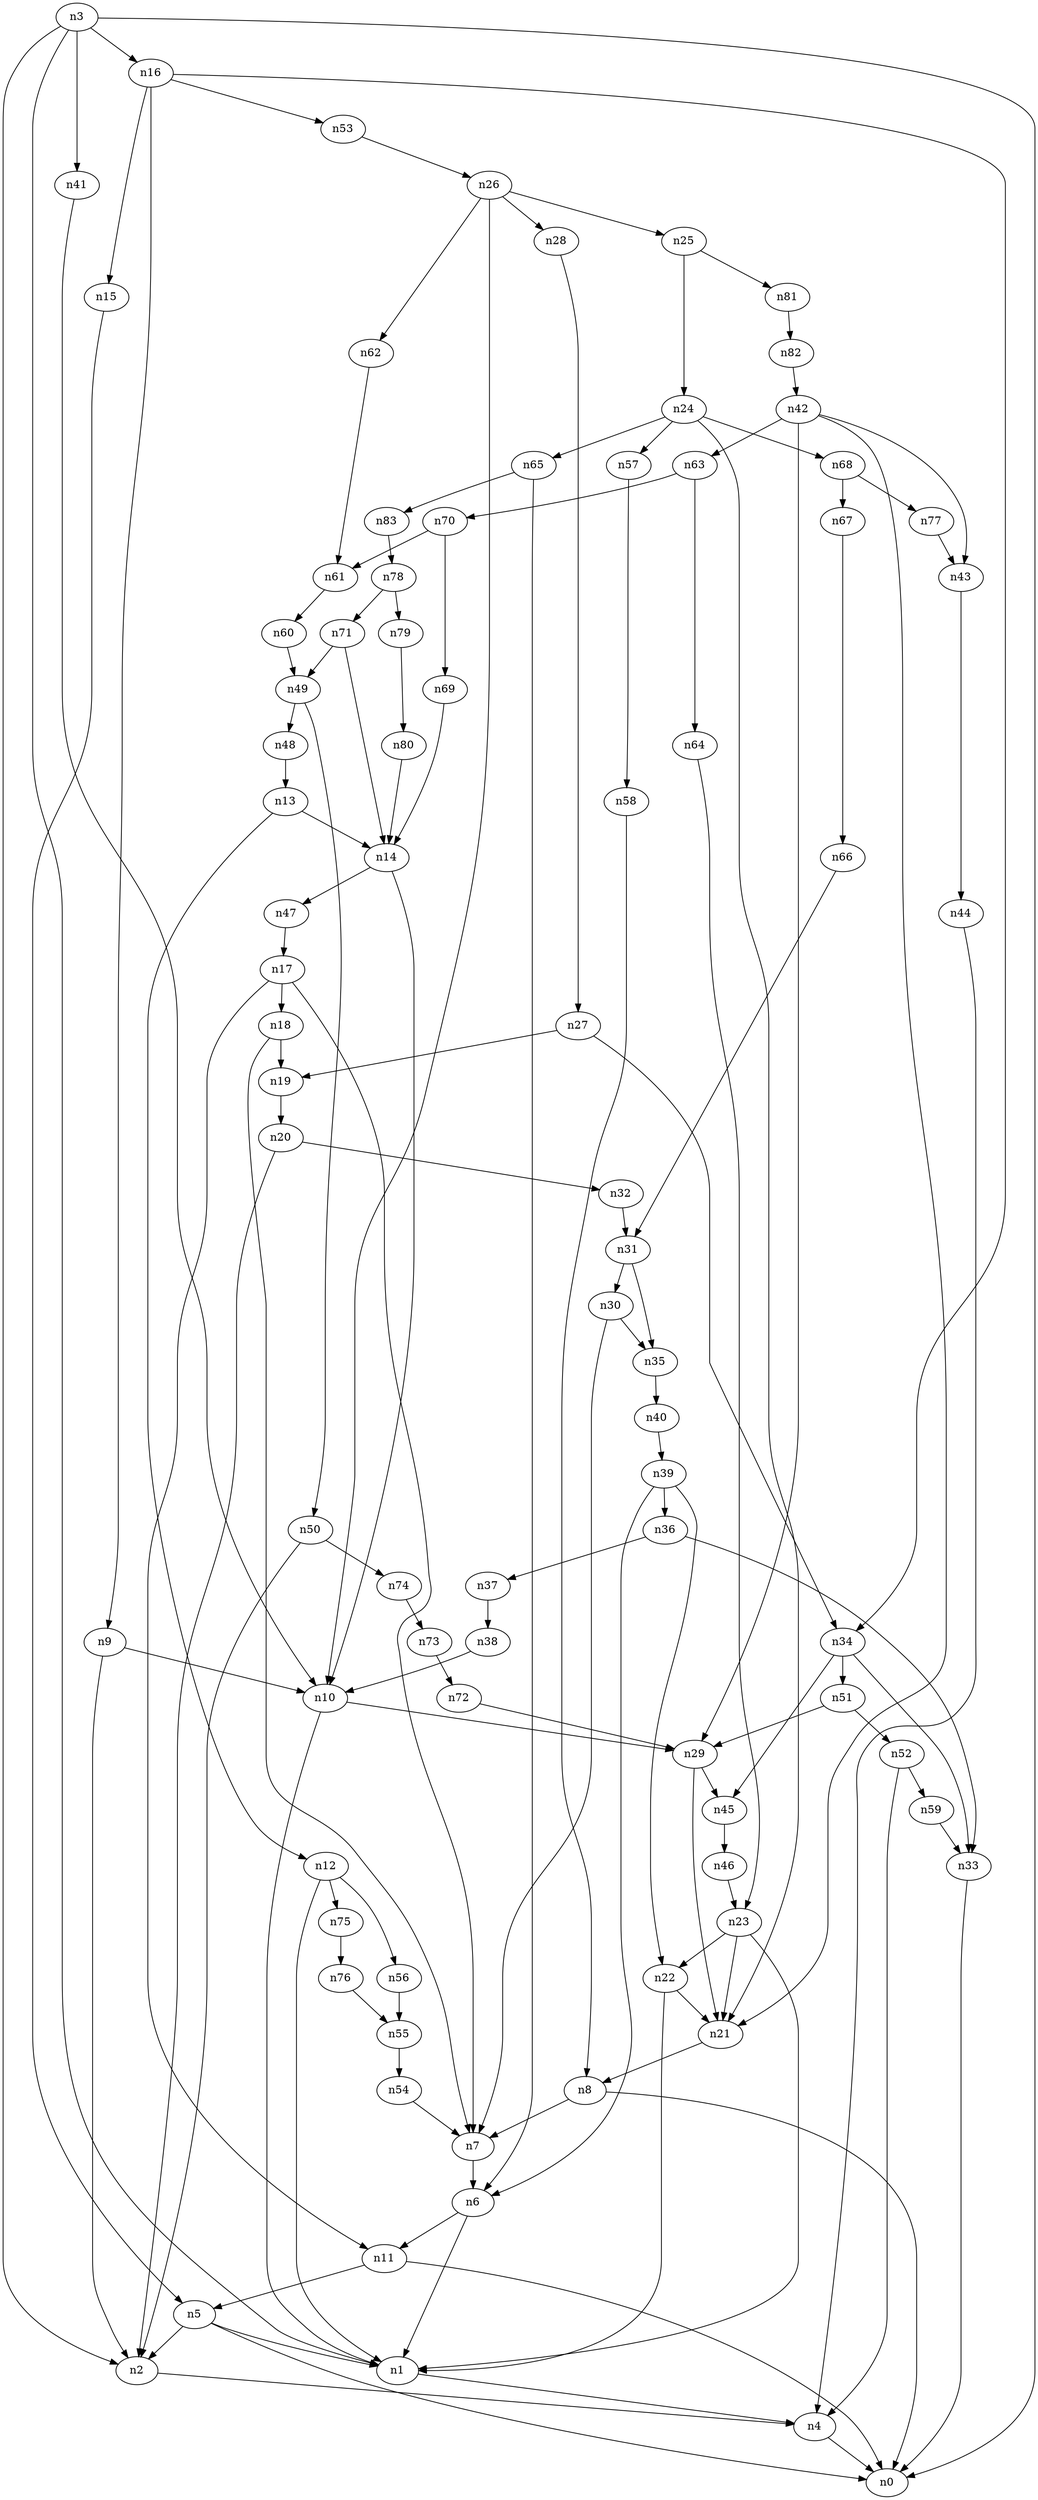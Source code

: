 digraph G {
	n1 -> n4	 [_graphml_id=e4];
	n2 -> n4	 [_graphml_id=e7];
	n3 -> n0	 [_graphml_id=e0];
	n3 -> n1	 [_graphml_id=e3];
	n3 -> n2	 [_graphml_id=e6];
	n3 -> n16	 [_graphml_id=e25];
	n3 -> n41	 [_graphml_id=e66];
	n4 -> n0	 [_graphml_id=e1];
	n5 -> n0	 [_graphml_id=e2];
	n5 -> n1	 [_graphml_id=e5];
	n5 -> n2	 [_graphml_id=e8];
	n6 -> n1	 [_graphml_id=e9];
	n6 -> n11	 [_graphml_id=e18];
	n7 -> n6	 [_graphml_id=e10];
	n8 -> n0	 [_graphml_id=e12];
	n8 -> n7	 [_graphml_id=e11];
	n9 -> n2	 [_graphml_id=e13];
	n9 -> n10	 [_graphml_id=e14];
	n10 -> n1	 [_graphml_id=e15];
	n10 -> n29	 [_graphml_id=e47];
	n11 -> n0	 [_graphml_id=e17];
	n11 -> n5	 [_graphml_id=e16];
	n12 -> n1	 [_graphml_id=e19];
	n12 -> n56	 [_graphml_id=e91];
	n12 -> n75	 [_graphml_id=e122];
	n13 -> n12	 [_graphml_id=e20];
	n13 -> n14	 [_graphml_id=e21];
	n14 -> n10	 [_graphml_id=e22];
	n14 -> n47	 [_graphml_id=e76];
	n15 -> n5	 [_graphml_id=e23];
	n16 -> n9	 [_graphml_id=e28];
	n16 -> n15	 [_graphml_id=e24];
	n16 -> n34	 [_graphml_id=e55];
	n16 -> n53	 [_graphml_id=e86];
	n17 -> n7	 [_graphml_id=e27];
	n17 -> n11	 [_graphml_id=e26];
	n17 -> n18	 [_graphml_id=e48];
	n18 -> n7	 [_graphml_id=e29];
	n18 -> n19	 [_graphml_id=e30];
	n19 -> n20	 [_graphml_id=e31];
	n20 -> n2	 [_graphml_id=e32];
	n20 -> n32	 [_graphml_id=e52];
	n21 -> n8	 [_graphml_id=e33];
	n22 -> n1	 [_graphml_id=e35];
	n22 -> n21	 [_graphml_id=e34];
	n23 -> n1	 [_graphml_id=e36];
	n23 -> n21	 [_graphml_id=e37];
	n23 -> n22	 [_graphml_id=e38];
	n24 -> n21	 [_graphml_id=e39];
	n24 -> n57	 [_graphml_id=e92];
	n24 -> n65	 [_graphml_id=e105];
	n24 -> n68	 [_graphml_id=e111];
	n25 -> n24	 [_graphml_id=e40];
	n25 -> n81	 [_graphml_id=e132];
	n26 -> n10	 [_graphml_id=e42];
	n26 -> n25	 [_graphml_id=e41];
	n26 -> n28	 [_graphml_id=e45];
	n26 -> n62	 [_graphml_id=e101];
	n27 -> n19	 [_graphml_id=e43];
	n27 -> n34	 [_graphml_id=e58];
	n28 -> n27	 [_graphml_id=e44];
	n29 -> n21	 [_graphml_id=e46];
	n29 -> n45	 [_graphml_id=e72];
	n30 -> n7	 [_graphml_id=e49];
	n30 -> n35	 [_graphml_id=e56];
	n31 -> n30	 [_graphml_id=e50];
	n31 -> n35	 [_graphml_id=e57];
	n32 -> n31	 [_graphml_id=e51];
	n33 -> n0	 [_graphml_id=e53];
	n34 -> n33	 [_graphml_id=e54];
	n34 -> n45	 [_graphml_id=e107];
	n34 -> n51	 [_graphml_id=e97];
	n35 -> n40	 [_graphml_id=e65];
	n36 -> n33	 [_graphml_id=e59];
	n36 -> n37	 [_graphml_id=e60];
	n37 -> n38	 [_graphml_id=e61];
	n38 -> n10	 [_graphml_id=e62];
	n39 -> n6	 [_graphml_id=e77];
	n39 -> n22	 [_graphml_id=e117];
	n39 -> n36	 [_graphml_id=e63];
	n40 -> n39	 [_graphml_id=e64];
	n41 -> n10	 [_graphml_id=e67];
	n42 -> n21	 [_graphml_id=e68];
	n42 -> n29	 [_graphml_id=e87];
	n42 -> n43	 [_graphml_id=e69];
	n42 -> n63	 [_graphml_id=e102];
	n43 -> n44	 [_graphml_id=e70];
	n44 -> n4	 [_graphml_id=e71];
	n45 -> n46	 [_graphml_id=e73];
	n46 -> n23	 [_graphml_id=e74];
	n47 -> n17	 [_graphml_id=e75];
	n48 -> n13	 [_graphml_id=e78];
	n49 -> n48	 [_graphml_id=e79];
	n49 -> n50	 [_graphml_id=e80];
	n50 -> n2	 [_graphml_id=e81];
	n50 -> n74	 [_graphml_id=e121];
	n51 -> n29	 [_graphml_id=e82];
	n51 -> n52	 [_graphml_id=e83];
	n52 -> n4	 [_graphml_id=e84];
	n52 -> n59	 [_graphml_id=e96];
	n53 -> n26	 [_graphml_id=e85];
	n54 -> n7	 [_graphml_id=e88];
	n55 -> n54	 [_graphml_id=e89];
	n56 -> n55	 [_graphml_id=e90];
	n57 -> n58	 [_graphml_id=e93];
	n58 -> n8	 [_graphml_id=e94];
	n59 -> n33	 [_graphml_id=e95];
	n60 -> n49	 [_graphml_id=e98];
	n61 -> n60	 [_graphml_id=e99];
	n62 -> n61	 [_graphml_id=e100];
	n63 -> n64	 [_graphml_id=e103];
	n63 -> n70	 [_graphml_id=e114];
	n64 -> n23	 [_graphml_id=e104];
	n65 -> n6	 [_graphml_id=e106];
	n65 -> n83	 [_graphml_id=e135];
	n66 -> n31	 [_graphml_id=e108];
	n67 -> n66	 [_graphml_id=e109];
	n68 -> n67	 [_graphml_id=e110];
	n68 -> n77	 [_graphml_id=e125];
	n69 -> n14	 [_graphml_id=e112];
	n70 -> n61	 [_graphml_id=e127];
	n70 -> n69	 [_graphml_id=e113];
	n71 -> n14	 [_graphml_id=e115];
	n71 -> n49	 [_graphml_id=e116];
	n72 -> n29	 [_graphml_id=e118];
	n73 -> n72	 [_graphml_id=e119];
	n74 -> n73	 [_graphml_id=e120];
	n75 -> n76	 [_graphml_id=e123];
	n76 -> n55	 [_graphml_id=e124];
	n77 -> n43	 [_graphml_id=e126];
	n78 -> n71	 [_graphml_id=e128];
	n78 -> n79	 [_graphml_id=e129];
	n79 -> n80	 [_graphml_id=e130];
	n80 -> n14	 [_graphml_id=e131];
	n81 -> n82	 [_graphml_id=e133];
	n82 -> n42	 [_graphml_id=e134];
	n83 -> n78	 [_graphml_id=e136];
}
